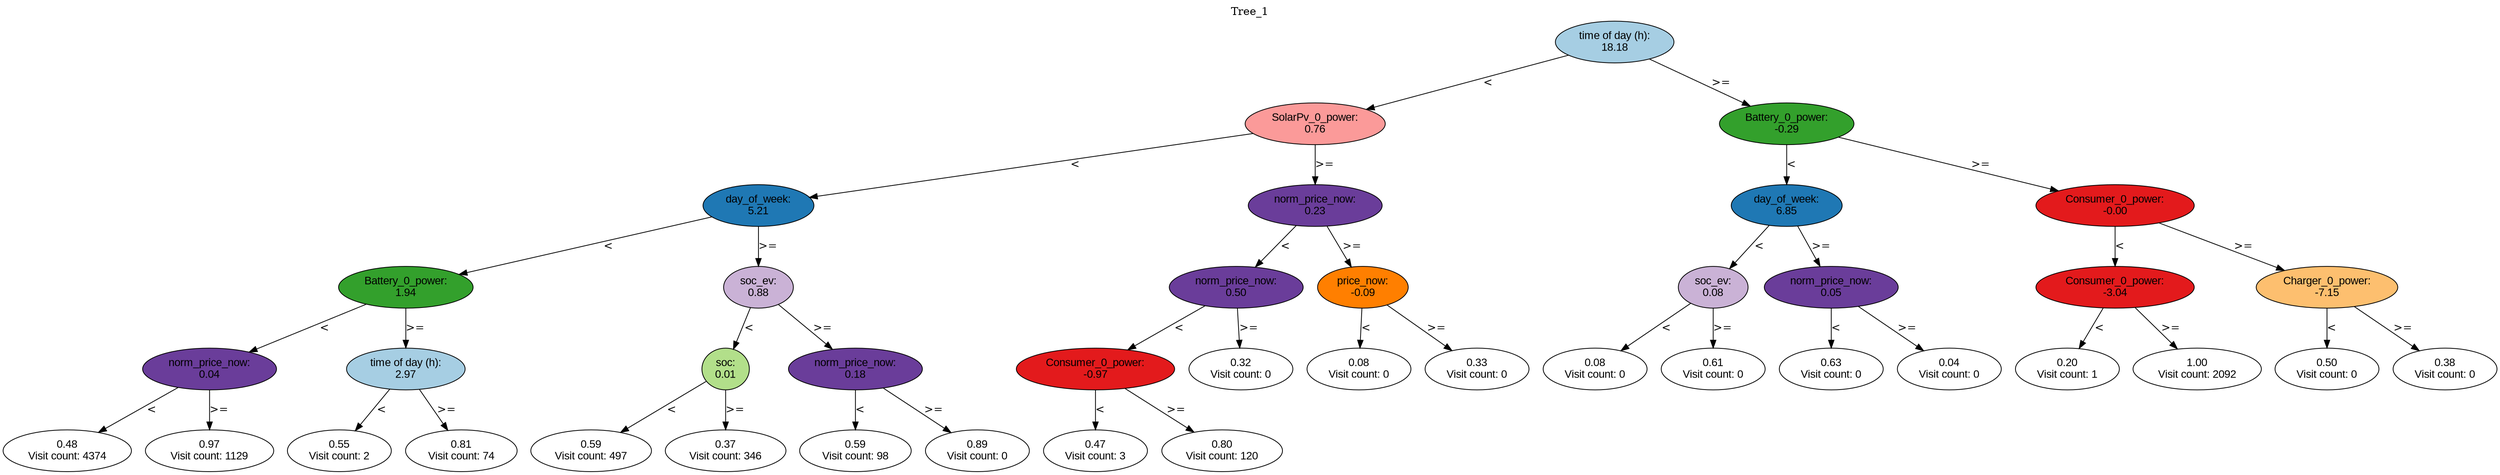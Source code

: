 digraph BST {
    node [fontname="Arial" style=filled colorscheme=paired12];
    0 [ label = "time of day (h):
18.18" fillcolor=1];
    1 [ label = "SolarPv_0_power:
0.76" fillcolor=5];
    2 [ label = "day_of_week:
5.21" fillcolor=2];
    3 [ label = "Battery_0_power:
1.94" fillcolor=4];
    4 [ label = "norm_price_now:
0.04" fillcolor=10];
    5 [ label = "0.48
Visit count: 4374" fillcolor=white];
    6 [ label = "0.97
Visit count: 1129" fillcolor=white];
    7 [ label = "time of day (h):
2.97" fillcolor=1];
    8 [ label = "0.55
Visit count: 2" fillcolor=white];
    9 [ label = "0.81
Visit count: 74" fillcolor=white];
    10 [ label = "soc_ev:
0.88" fillcolor=9];
    11 [ label = "soc:
0.01" fillcolor=3];
    12 [ label = "0.59
Visit count: 497" fillcolor=white];
    13 [ label = "0.37
Visit count: 346" fillcolor=white];
    14 [ label = "norm_price_now:
0.18" fillcolor=10];
    15 [ label = "0.59
Visit count: 98" fillcolor=white];
    16 [ label = "0.89
Visit count: 0" fillcolor=white];
    17 [ label = "norm_price_now:
0.23" fillcolor=10];
    18 [ label = "norm_price_now:
0.50" fillcolor=10];
    19 [ label = "Consumer_0_power:
-0.97" fillcolor=6];
    20 [ label = "0.47
Visit count: 3" fillcolor=white];
    21 [ label = "0.80
Visit count: 120" fillcolor=white];
    22 [ label = "0.32
Visit count: 0" fillcolor=white];
    23 [ label = "price_now:
-0.09" fillcolor=8];
    24 [ label = "0.08
Visit count: 0" fillcolor=white];
    25 [ label = "0.33
Visit count: 0" fillcolor=white];
    26 [ label = "Battery_0_power:
-0.29" fillcolor=4];
    27 [ label = "day_of_week:
6.85" fillcolor=2];
    28 [ label = "soc_ev:
0.08" fillcolor=9];
    29 [ label = "0.08
Visit count: 0" fillcolor=white];
    30 [ label = "0.61
Visit count: 0" fillcolor=white];
    31 [ label = "norm_price_now:
0.05" fillcolor=10];
    32 [ label = "0.63
Visit count: 0" fillcolor=white];
    33 [ label = "0.04
Visit count: 0" fillcolor=white];
    34 [ label = "Consumer_0_power:
-0.00" fillcolor=6];
    35 [ label = "Consumer_0_power:
-3.04" fillcolor=6];
    36 [ label = "0.20
Visit count: 1" fillcolor=white];
    37 [ label = "1.00
Visit count: 2092" fillcolor=white];
    38 [ label = "Charger_0_power:
-7.15" fillcolor=7];
    39 [ label = "0.50
Visit count: 0" fillcolor=white];
    40 [ label = "0.38
Visit count: 0" fillcolor=white];

    0  -> 1[ label = "<"];
    0  -> 26[ label = ">="];
    1  -> 2[ label = "<"];
    1  -> 17[ label = ">="];
    2  -> 3[ label = "<"];
    2  -> 10[ label = ">="];
    3  -> 4[ label = "<"];
    3  -> 7[ label = ">="];
    4  -> 5[ label = "<"];
    4  -> 6[ label = ">="];
    7  -> 8[ label = "<"];
    7  -> 9[ label = ">="];
    10  -> 11[ label = "<"];
    10  -> 14[ label = ">="];
    11  -> 12[ label = "<"];
    11  -> 13[ label = ">="];
    14  -> 15[ label = "<"];
    14  -> 16[ label = ">="];
    17  -> 18[ label = "<"];
    17  -> 23[ label = ">="];
    18  -> 19[ label = "<"];
    18  -> 22[ label = ">="];
    19  -> 20[ label = "<"];
    19  -> 21[ label = ">="];
    23  -> 24[ label = "<"];
    23  -> 25[ label = ">="];
    26  -> 27[ label = "<"];
    26  -> 34[ label = ">="];
    27  -> 28[ label = "<"];
    27  -> 31[ label = ">="];
    28  -> 29[ label = "<"];
    28  -> 30[ label = ">="];
    31  -> 32[ label = "<"];
    31  -> 33[ label = ">="];
    34  -> 35[ label = "<"];
    34  -> 38[ label = ">="];
    35  -> 36[ label = "<"];
    35  -> 37[ label = ">="];
    38  -> 39[ label = "<"];
    38  -> 40[ label = ">="];

    labelloc="t";
    label="Tree_1";
}